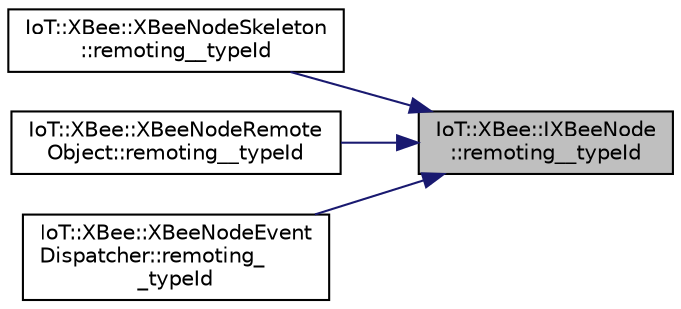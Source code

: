 digraph "IoT::XBee::IXBeeNode::remoting__typeId"
{
 // LATEX_PDF_SIZE
  edge [fontname="Helvetica",fontsize="10",labelfontname="Helvetica",labelfontsize="10"];
  node [fontname="Helvetica",fontsize="10",shape=record];
  rankdir="RL";
  Node1 [label="IoT::XBee::IXBeeNode\l::remoting__typeId",height=0.2,width=0.4,color="black", fillcolor="grey75", style="filled", fontcolor="black",tooltip=" "];
  Node1 -> Node2 [dir="back",color="midnightblue",fontsize="10",style="solid",fontname="Helvetica"];
  Node2 [label="IoT::XBee::XBeeNodeSkeleton\l::remoting__typeId",height=0.2,width=0.4,color="black", fillcolor="white", style="filled",URL="$classIoT_1_1XBee_1_1XBeeNodeSkeleton.html#a9b2478ff0e58baf767e5cbb6628c522c",tooltip="Destroys a XBeeNodeSkeleton."];
  Node1 -> Node3 [dir="back",color="midnightblue",fontsize="10",style="solid",fontname="Helvetica"];
  Node3 [label="IoT::XBee::XBeeNodeRemote\lObject::remoting__typeId",height=0.2,width=0.4,color="black", fillcolor="white", style="filled",URL="$classIoT_1_1XBee_1_1XBeeNodeRemoteObject.html#a899e3801a3656ec8f70fc25f0925b1c6",tooltip="Returns the object's URI."];
  Node1 -> Node4 [dir="back",color="midnightblue",fontsize="10",style="solid",fontname="Helvetica"];
  Node4 [label="IoT::XBee::XBeeNodeEvent\lDispatcher::remoting_\l_typeId",height=0.2,width=0.4,color="black", fillcolor="white", style="filled",URL="$classIoT_1_1XBee_1_1XBeeNodeEventDispatcher.html#a8a4cd14cb679cd49cba746f2ce00f485",tooltip=" "];
}
